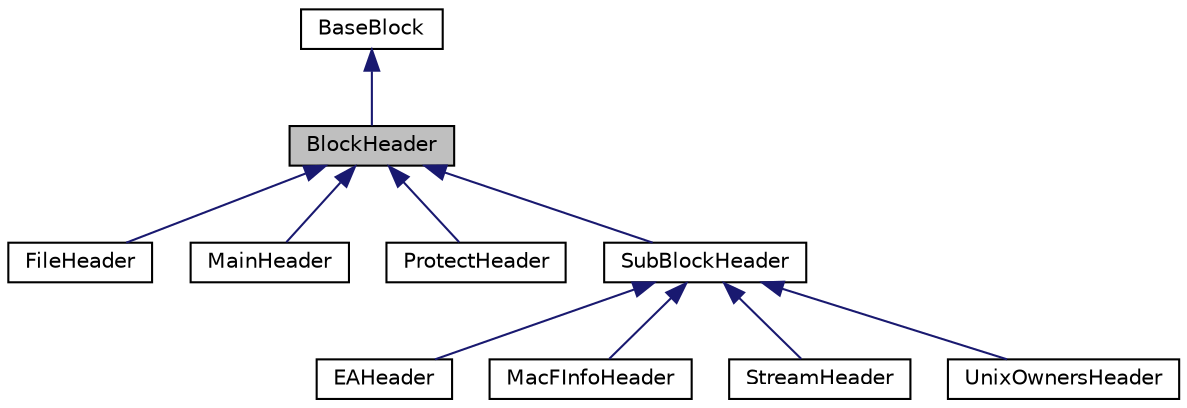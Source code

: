 digraph "BlockHeader"
{
 // LATEX_PDF_SIZE
  edge [fontname="Helvetica",fontsize="10",labelfontname="Helvetica",labelfontsize="10"];
  node [fontname="Helvetica",fontsize="10",shape=record];
  Node1 [label="BlockHeader",height=0.2,width=0.4,color="black", fillcolor="grey75", style="filled", fontcolor="black",tooltip=" "];
  Node2 -> Node1 [dir="back",color="midnightblue",fontsize="10",style="solid"];
  Node2 [label="BaseBlock",height=0.2,width=0.4,color="black", fillcolor="white", style="filled",URL="$structBaseBlock.html",tooltip=" "];
  Node1 -> Node3 [dir="back",color="midnightblue",fontsize="10",style="solid"];
  Node3 [label="FileHeader",height=0.2,width=0.4,color="black", fillcolor="white", style="filled",URL="$structFileHeader.html",tooltip=" "];
  Node1 -> Node4 [dir="back",color="midnightblue",fontsize="10",style="solid"];
  Node4 [label="MainHeader",height=0.2,width=0.4,color="black", fillcolor="white", style="filled",URL="$structMainHeader.html",tooltip=" "];
  Node1 -> Node5 [dir="back",color="midnightblue",fontsize="10",style="solid"];
  Node5 [label="ProtectHeader",height=0.2,width=0.4,color="black", fillcolor="white", style="filled",URL="$structProtectHeader.html",tooltip=" "];
  Node1 -> Node6 [dir="back",color="midnightblue",fontsize="10",style="solid"];
  Node6 [label="SubBlockHeader",height=0.2,width=0.4,color="black", fillcolor="white", style="filled",URL="$structSubBlockHeader.html",tooltip=" "];
  Node6 -> Node7 [dir="back",color="midnightblue",fontsize="10",style="solid"];
  Node7 [label="EAHeader",height=0.2,width=0.4,color="black", fillcolor="white", style="filled",URL="$structEAHeader.html",tooltip=" "];
  Node6 -> Node8 [dir="back",color="midnightblue",fontsize="10",style="solid"];
  Node8 [label="MacFInfoHeader",height=0.2,width=0.4,color="black", fillcolor="white", style="filled",URL="$structMacFInfoHeader.html",tooltip=" "];
  Node6 -> Node9 [dir="back",color="midnightblue",fontsize="10",style="solid"];
  Node9 [label="StreamHeader",height=0.2,width=0.4,color="black", fillcolor="white", style="filled",URL="$structStreamHeader.html",tooltip=" "];
  Node6 -> Node10 [dir="back",color="midnightblue",fontsize="10",style="solid"];
  Node10 [label="UnixOwnersHeader",height=0.2,width=0.4,color="black", fillcolor="white", style="filled",URL="$structUnixOwnersHeader.html",tooltip=" "];
}
